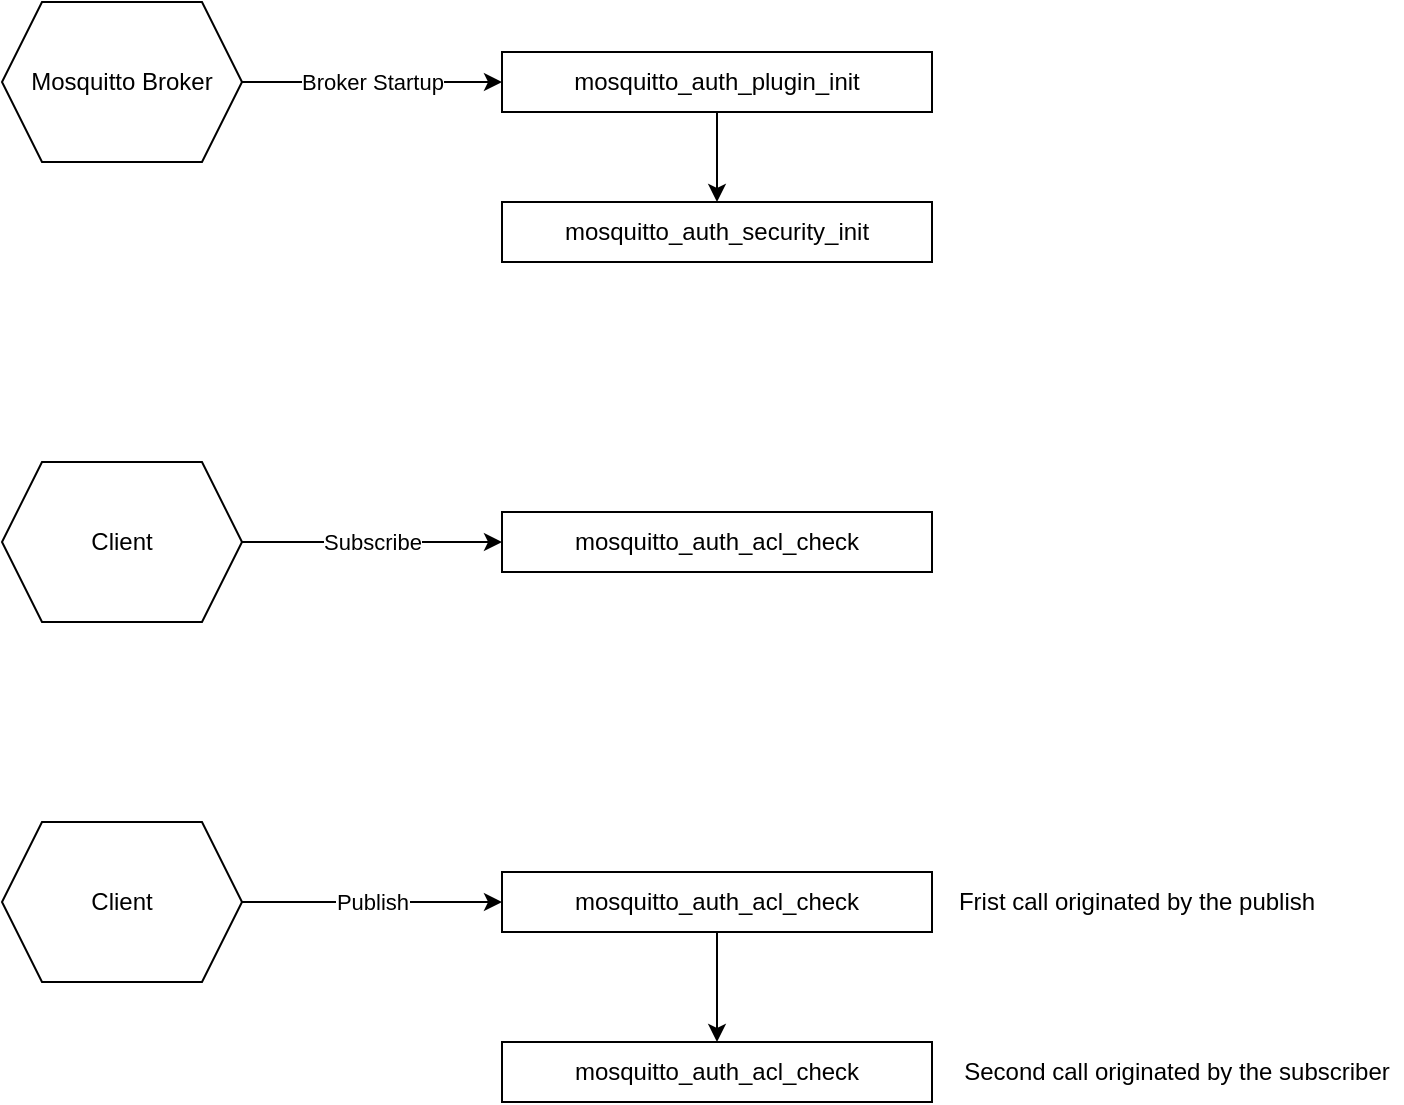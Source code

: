 <mxfile>
    <diagram id="YebFCzxe0x6MdSdicqaU" name="Page-1">
        <mxGraphModel dx="1708" dy="597" grid="0" gridSize="10" guides="1" tooltips="1" connect="1" arrows="1" fold="1" page="1" pageScale="1" pageWidth="850" pageHeight="1100" math="0" shadow="0">
            <root>
                <mxCell id="0"/>
                <mxCell id="1" parent="0"/>
                <mxCell id="17" value="Broker Startup" style="edgeStyle=none;html=1;entryX=0;entryY=0.5;entryDx=0;entryDy=0;" parent="1" source="16" target="18" edge="1">
                    <mxGeometry relative="1" as="geometry">
                        <mxPoint x="260" y="120" as="targetPoint"/>
                    </mxGeometry>
                </mxCell>
                <mxCell id="16" value="Mosquitto Broker" style="shape=hexagon;perimeter=hexagonPerimeter2;whiteSpace=wrap;html=1;fixedSize=1;" parent="1" vertex="1">
                    <mxGeometry x="50" y="80" width="120" height="80" as="geometry"/>
                </mxCell>
                <mxCell id="19" style="edgeStyle=none;html=1;" parent="1" source="18" edge="1">
                    <mxGeometry relative="1" as="geometry">
                        <mxPoint x="407.5" y="180" as="targetPoint"/>
                    </mxGeometry>
                </mxCell>
                <mxCell id="18" value="mosquitto_auth_plugin_init" style="rounded=0;whiteSpace=wrap;html=1;" parent="1" vertex="1">
                    <mxGeometry x="300" y="105" width="215" height="30" as="geometry"/>
                </mxCell>
                <mxCell id="20" value="mosquitto_auth_security_init" style="rounded=0;whiteSpace=wrap;html=1;" parent="1" vertex="1">
                    <mxGeometry x="300" y="180" width="215" height="30" as="geometry"/>
                </mxCell>
                <mxCell id="21" value="Subscribe" style="edgeStyle=none;html=1;entryX=0;entryY=0.5;entryDx=0;entryDy=0;" parent="1" source="22" target="24" edge="1">
                    <mxGeometry relative="1" as="geometry">
                        <mxPoint x="260" y="350" as="targetPoint"/>
                    </mxGeometry>
                </mxCell>
                <mxCell id="22" value="Client" style="shape=hexagon;perimeter=hexagonPerimeter2;whiteSpace=wrap;html=1;fixedSize=1;" parent="1" vertex="1">
                    <mxGeometry x="50" y="310" width="120" height="80" as="geometry"/>
                </mxCell>
                <mxCell id="24" value="mosquitto_auth_acl_check" style="rounded=0;whiteSpace=wrap;html=1;" parent="1" vertex="1">
                    <mxGeometry x="300" y="335" width="215" height="30" as="geometry"/>
                </mxCell>
                <mxCell id="31" value="Publish" style="edgeStyle=none;html=1;entryX=0;entryY=0.5;entryDx=0;entryDy=0;" parent="1" source="32" target="33" edge="1">
                    <mxGeometry relative="1" as="geometry">
                        <mxPoint x="260" y="530" as="targetPoint"/>
                    </mxGeometry>
                </mxCell>
                <mxCell id="32" value="Client" style="shape=hexagon;perimeter=hexagonPerimeter2;whiteSpace=wrap;html=1;fixedSize=1;" parent="1" vertex="1">
                    <mxGeometry x="50" y="490" width="120" height="80" as="geometry"/>
                </mxCell>
                <mxCell id="34" style="edgeStyle=none;html=1;" parent="1" source="33" edge="1">
                    <mxGeometry relative="1" as="geometry">
                        <mxPoint x="407.5" y="600" as="targetPoint"/>
                    </mxGeometry>
                </mxCell>
                <mxCell id="33" value="mosquitto_auth_acl_check" style="rounded=0;whiteSpace=wrap;html=1;" parent="1" vertex="1">
                    <mxGeometry x="300" y="515" width="215" height="30" as="geometry"/>
                </mxCell>
                <mxCell id="35" value="mosquitto_auth_acl_check" style="rounded=0;whiteSpace=wrap;html=1;" parent="1" vertex="1">
                    <mxGeometry x="300" y="600" width="215" height="30" as="geometry"/>
                </mxCell>
                <mxCell id="36" value="Frist call originated by the publish" style="text;html=1;strokeColor=none;fillColor=none;align=center;verticalAlign=middle;whiteSpace=wrap;rounded=0;" parent="1" vertex="1">
                    <mxGeometry x="525" y="515" width="185" height="30" as="geometry"/>
                </mxCell>
                <mxCell id="37" value="Second call originated by the subscriber" style="text;html=1;strokeColor=none;fillColor=none;align=center;verticalAlign=middle;whiteSpace=wrap;rounded=0;" parent="1" vertex="1">
                    <mxGeometry x="525" y="600" width="225" height="30" as="geometry"/>
                </mxCell>
            </root>
        </mxGraphModel>
    </diagram>
</mxfile>